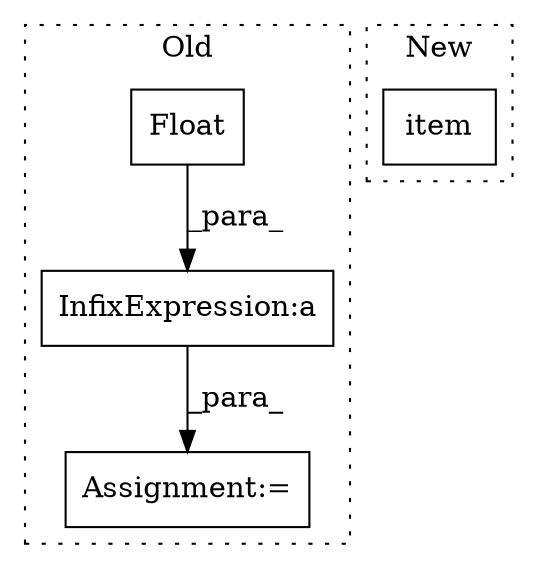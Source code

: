 digraph G {
subgraph cluster0 {
1 [label="Float" a="32" s="1927" l="7" shape="box"];
3 [label="Assignment:=" a="7" s="1890" l="1" shape="box"];
4 [label="InfixExpression:a" a="27" s="1935" l="3" shape="box"];
label = "Old";
style="dotted";
}
subgraph cluster1 {
2 [label="item" a="32" s="1815" l="6" shape="box"];
label = "New";
style="dotted";
}
1 -> 4 [label="_para_"];
4 -> 3 [label="_para_"];
}